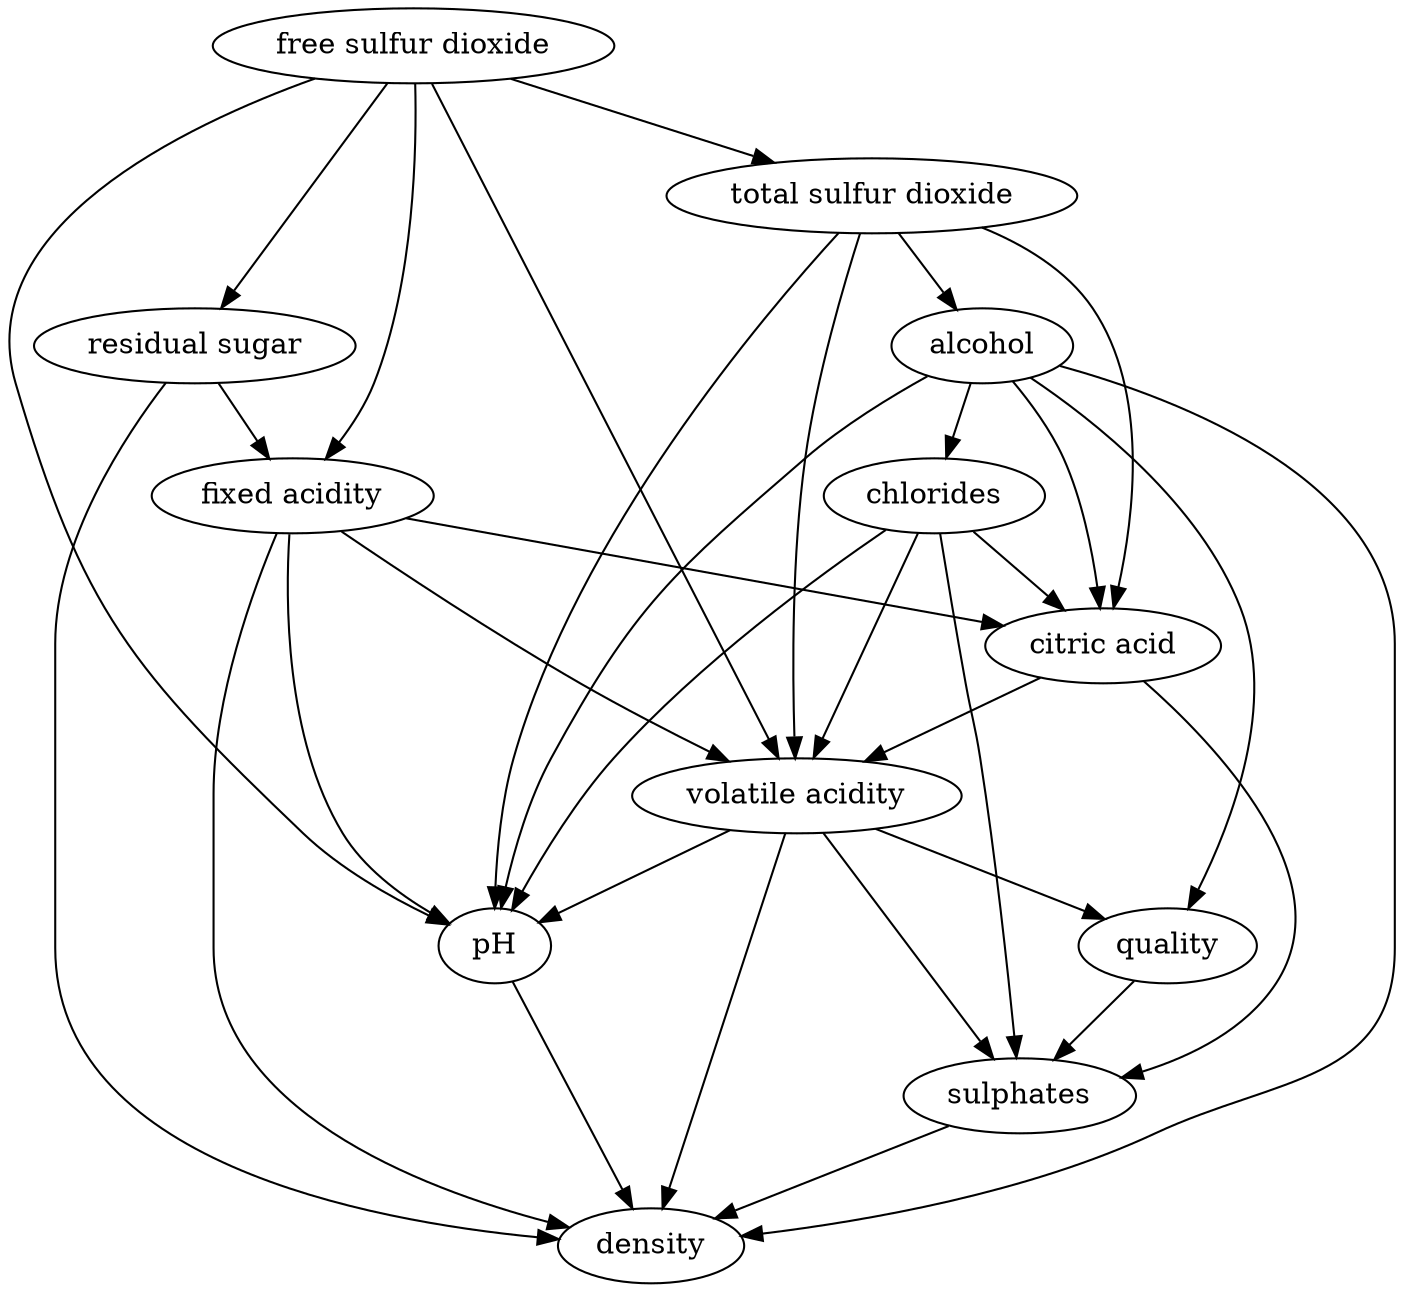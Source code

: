 strict digraph {
	0 [label="fixed acidity"]
	1 [label="volatile acidity"]
	2 [label="citric acid"]
	3 [label="residual sugar"]
	4 [label="chlorides"]
	5 [label="free sulfur dioxide"]
	6 [label="total sulfur dioxide"]
	7 [label="density"]
	8 [label="pH"]
	9 [label="sulphates"]
	10 [label="alcohol"]
	11 [label="quality"]
	0 -> 1
	0 -> 2
	0 -> 7
	0 -> 8
	1 -> 7
	1 -> 8
	1 -> 9
	1 -> 11
	2 -> 1
	2 -> 9
	3 -> 0
	3 -> 7
	4 -> 1
	4 -> 2
	4 -> 8
	4 -> 9
	5 -> 0
	5 -> 1
	5 -> 3
	5 -> 6
	5 -> 8
	6 -> 1
	6 -> 2
	6 -> 8
	6 -> 10
	8 -> 7
	9 -> 7
	10 -> 2
	10 -> 4
	10 -> 7
	10 -> 8
	10 -> 11
	11 -> 9
}